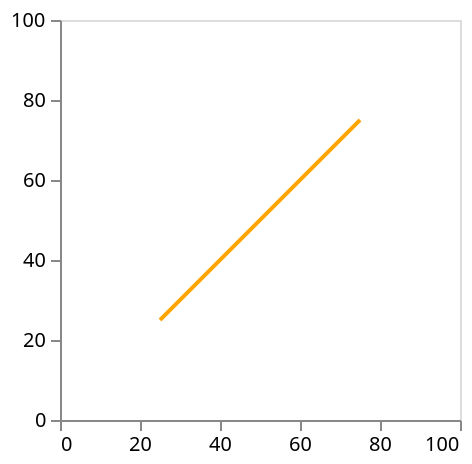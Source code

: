 {
  "$schema": "https://vega.github.io/schema/vega-lite/v5.json",
  "description": "A scatterplot showing horsepower and miles per gallons for various cars.",
  "params": [
    { "name": "x", "value": 25, "bind": { "input": "range", "min": 1, "max": 100, "step": 1 } },
    { "name": "x2", "value": 75, "bind": { "input": "range", "min": 1, "max": 100, "step": 1 } },
    { "name": "y", "value": 25, "bind": { "input": "range", "min": 1, "max": 100, "step": 1 } },
    { "name": "y2", "value": 75, "bind": { "input": "range", "min": 1, "max": 100, "step": 1 } },
    { "name": "strokeWidth", "value": 2, "bind": { "input": "range", "min": 0, "max": 10, "step": 0.5 } },
    { "name": "strokeCap", "value": "butt", "bind": { "input": "select", "options": ["butt", "round", "square"] } },
    {
      "name": "strokeDash",
      "value": [1, 0],
      "bind": {
        "input": "select",
        "options": [
          [1, 0],
          [8, 8],
          [8, 4],
          [4, 4],
          [4, 2],
          [2, 1],
          [1, 1]
        ]
      }
    }
  ],
  "data": { "values": [{}] },
  "mark": {
    "type": "rule",
    "color": "orange",
    "strokeWidth": { "expr": "strokeWidth" },
    "strokeDash": { "expr": "strokeDash" },
    "strokeCap": { "expr": "strokeCap" }
  },
  "encoding": {
    "x": { "datum": { "expr": "x" }, "type": "quantitative", "scale": { "domain": [0, 100] } },
    "y": { "datum": { "expr": "y" }, "type": "quantitative", "scale": { "domain": [0, 100] } },
    "x2": { "datum": { "expr": "x2" } },
    "y2": { "datum": { "expr": "y2" } }
  }
}
